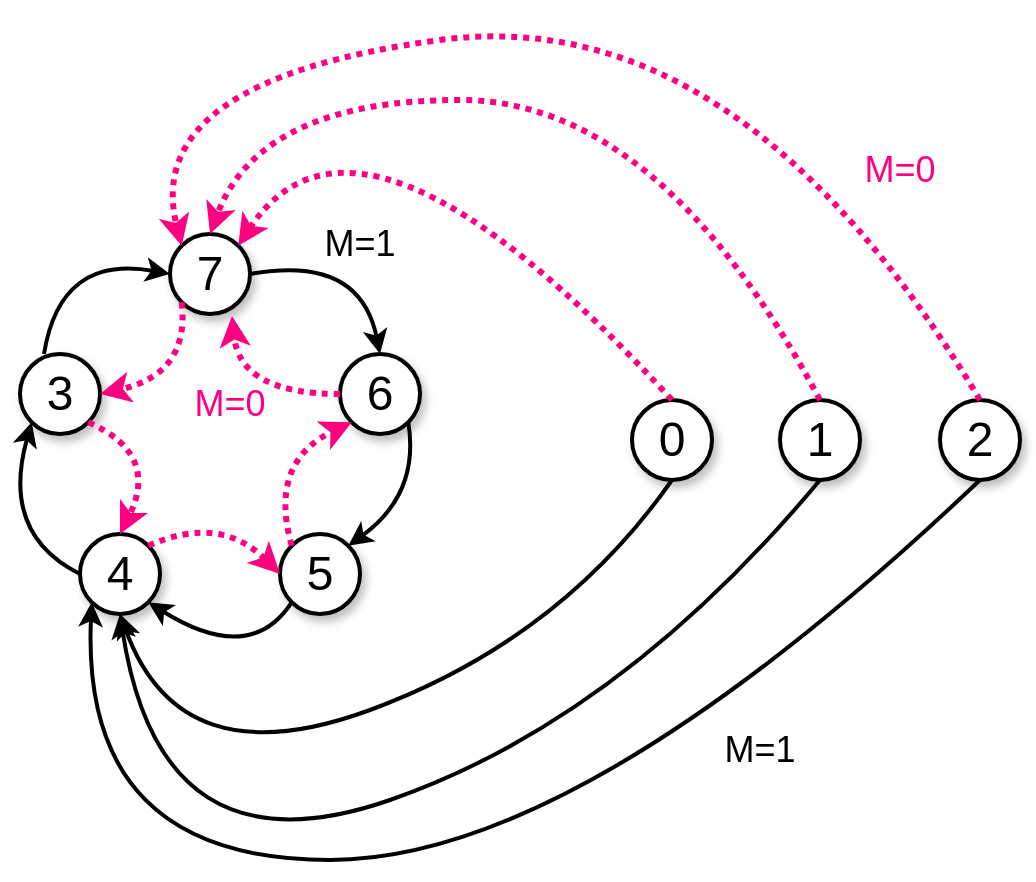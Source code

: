<mxfile version="24.4.0" type="device">
  <diagram name="Página-1" id="FojRBnNVf_GXdgkh7Eau">
    <mxGraphModel dx="1283" dy="797" grid="1" gridSize="10" guides="1" tooltips="1" connect="1" arrows="1" fold="1" page="1" pageScale="1" pageWidth="827" pageHeight="1169" math="0" shadow="0">
      <root>
        <mxCell id="0" />
        <mxCell id="1" parent="0" />
        <mxCell id="odUByXAutW_Kohl7VcKu-1" value="" style="group" vertex="1" connectable="0" parent="1">
          <mxGeometry x="90" y="60" width="510" height="440" as="geometry" />
        </mxCell>
        <mxCell id="babQZyQT34kZDh7thiEa-54" value="" style="group" parent="odUByXAutW_Kohl7VcKu-1" vertex="1" connectable="0">
          <mxGeometry y="107" width="210" height="226" as="geometry" />
        </mxCell>
        <mxCell id="babQZyQT34kZDh7thiEa-1" value="7" style="ellipse;whiteSpace=wrap;html=1;aspect=fixed;fontSize=24;textShadow=0;labelBackgroundColor=default;shadow=1;strokeWidth=2;" parent="babQZyQT34kZDh7thiEa-54" vertex="1">
          <mxGeometry x="85" y="10" width="40" height="40" as="geometry" />
        </mxCell>
        <mxCell id="babQZyQT34kZDh7thiEa-2" value="6" style="ellipse;whiteSpace=wrap;html=1;aspect=fixed;fontSize=24;textShadow=0;labelBackgroundColor=default;shadow=1;strokeWidth=2;" parent="babQZyQT34kZDh7thiEa-54" vertex="1">
          <mxGeometry x="170" y="70" width="40" height="40" as="geometry" />
        </mxCell>
        <mxCell id="babQZyQT34kZDh7thiEa-3" value="5" style="ellipse;whiteSpace=wrap;html=1;aspect=fixed;fontSize=24;textShadow=0;labelBackgroundColor=default;shadow=1;strokeWidth=2;" parent="babQZyQT34kZDh7thiEa-54" vertex="1">
          <mxGeometry x="140" y="160" width="40" height="40" as="geometry" />
        </mxCell>
        <mxCell id="babQZyQT34kZDh7thiEa-4" value="4" style="ellipse;whiteSpace=wrap;html=1;aspect=fixed;fontSize=24;textShadow=0;labelBackgroundColor=default;shadow=1;strokeWidth=2;" parent="babQZyQT34kZDh7thiEa-54" vertex="1">
          <mxGeometry x="40" y="160" width="40" height="40" as="geometry" />
        </mxCell>
        <mxCell id="babQZyQT34kZDh7thiEa-5" value="3" style="ellipse;whiteSpace=wrap;html=1;aspect=fixed;fontSize=24;textShadow=0;labelBackgroundColor=default;shadow=1;strokeWidth=2;" parent="babQZyQT34kZDh7thiEa-54" vertex="1">
          <mxGeometry x="10" y="70" width="40" height="40" as="geometry" />
        </mxCell>
        <mxCell id="babQZyQT34kZDh7thiEa-9" value="" style="endArrow=classic;html=1;rounded=0;exitX=1;exitY=0.5;exitDx=0;exitDy=0;entryX=0.5;entryY=0;entryDx=0;entryDy=0;curved=1;strokeWidth=2;" parent="babQZyQT34kZDh7thiEa-54" source="babQZyQT34kZDh7thiEa-1" target="babQZyQT34kZDh7thiEa-2" edge="1">
          <mxGeometry width="50" height="50" relative="1" as="geometry">
            <mxPoint x="180" y="280" as="sourcePoint" />
            <mxPoint x="230" y="230" as="targetPoint" />
            <Array as="points">
              <mxPoint x="180" y="20" />
            </Array>
          </mxGeometry>
        </mxCell>
        <mxCell id="babQZyQT34kZDh7thiEa-11" value="" style="endArrow=classic;html=1;rounded=0;exitX=1;exitY=1;exitDx=0;exitDy=0;entryX=1;entryY=0;entryDx=0;entryDy=0;curved=1;strokeWidth=2;" parent="babQZyQT34kZDh7thiEa-54" source="babQZyQT34kZDh7thiEa-2" target="babQZyQT34kZDh7thiEa-3" edge="1">
          <mxGeometry width="50" height="50" relative="1" as="geometry">
            <mxPoint x="210" y="150" as="sourcePoint" />
            <mxPoint x="275" y="190" as="targetPoint" />
            <Array as="points">
              <mxPoint x="210" y="140" />
            </Array>
          </mxGeometry>
        </mxCell>
        <mxCell id="babQZyQT34kZDh7thiEa-12" value="" style="endArrow=classic;html=1;rounded=0;exitX=0;exitY=1;exitDx=0;exitDy=0;entryX=1;entryY=1;entryDx=0;entryDy=0;curved=1;strokeWidth=2;" parent="babQZyQT34kZDh7thiEa-54" source="babQZyQT34kZDh7thiEa-3" target="babQZyQT34kZDh7thiEa-4" edge="1">
          <mxGeometry width="50" height="50" relative="1" as="geometry">
            <mxPoint x="119" y="190" as="sourcePoint" />
            <mxPoint x="89" y="252" as="targetPoint" />
            <Array as="points">
              <mxPoint x="125" y="226" />
            </Array>
          </mxGeometry>
        </mxCell>
        <mxCell id="babQZyQT34kZDh7thiEa-13" value="" style="endArrow=classic;html=1;rounded=0;exitX=0;exitY=0.5;exitDx=0;exitDy=0;entryX=0;entryY=1;entryDx=0;entryDy=0;curved=1;strokeWidth=2;" parent="babQZyQT34kZDh7thiEa-54" source="babQZyQT34kZDh7thiEa-4" target="babQZyQT34kZDh7thiEa-5" edge="1">
          <mxGeometry width="50" height="50" relative="1" as="geometry">
            <mxPoint x="10" y="180" as="sourcePoint" />
            <mxPoint x="-20" y="242" as="targetPoint" />
            <Array as="points">
              <mxPoint y="160" />
            </Array>
          </mxGeometry>
        </mxCell>
        <mxCell id="babQZyQT34kZDh7thiEa-15" value="" style="endArrow=classic;html=1;rounded=0;exitX=0.3;exitY=0;exitDx=0;exitDy=0;entryX=0;entryY=0.5;entryDx=0;entryDy=0;curved=1;strokeWidth=2;exitPerimeter=0;" parent="babQZyQT34kZDh7thiEa-54" source="babQZyQT34kZDh7thiEa-5" target="babQZyQT34kZDh7thiEa-1" edge="1">
          <mxGeometry width="50" height="50" relative="1" as="geometry">
            <mxPoint x="10" y="36" as="sourcePoint" />
            <mxPoint x="-14" y="-40" as="targetPoint" />
            <Array as="points">
              <mxPoint x="30" y="20" />
            </Array>
          </mxGeometry>
        </mxCell>
        <mxCell id="babQZyQT34kZDh7thiEa-16" value="" style="endArrow=classic;html=1;rounded=0;exitX=0;exitY=0.5;exitDx=0;exitDy=0;entryX=0.775;entryY=1.025;entryDx=0;entryDy=0;curved=1;strokeWidth=3;entryPerimeter=0;strokeColor=#FF0080;dashed=1;dashPattern=1 1;" parent="babQZyQT34kZDh7thiEa-54" source="babQZyQT34kZDh7thiEa-2" target="babQZyQT34kZDh7thiEa-1" edge="1">
          <mxGeometry width="50" height="50" relative="1" as="geometry">
            <mxPoint x="165" y="100" as="sourcePoint" />
            <mxPoint x="100" y="60" as="targetPoint" />
            <Array as="points">
              <mxPoint x="120" y="90" />
            </Array>
          </mxGeometry>
        </mxCell>
        <mxCell id="babQZyQT34kZDh7thiEa-17" value="" style="endArrow=classic;html=1;rounded=0;exitX=0;exitY=0;exitDx=0;exitDy=0;entryX=0;entryY=1;entryDx=0;entryDy=0;curved=1;strokeWidth=3;strokeColor=#FF0080;dashed=1;dashPattern=1 1;" parent="babQZyQT34kZDh7thiEa-54" source="babQZyQT34kZDh7thiEa-3" target="babQZyQT34kZDh7thiEa-2" edge="1">
          <mxGeometry width="50" height="50" relative="1" as="geometry">
            <mxPoint x="140" y="160" as="sourcePoint" />
            <mxPoint x="170" y="98" as="targetPoint" />
            <Array as="points">
              <mxPoint x="134" y="124" />
            </Array>
          </mxGeometry>
        </mxCell>
        <mxCell id="babQZyQT34kZDh7thiEa-18" value="" style="endArrow=classic;html=1;rounded=0;exitX=1;exitY=0;exitDx=0;exitDy=0;entryX=0;entryY=0.5;entryDx=0;entryDy=0;curved=1;strokeWidth=3;strokeColor=#FF0080;dashed=1;dashPattern=1 1;" parent="babQZyQT34kZDh7thiEa-54" source="babQZyQT34kZDh7thiEa-4" target="babQZyQT34kZDh7thiEa-3" edge="1">
          <mxGeometry width="50" height="50" relative="1" as="geometry">
            <mxPoint x="80" y="236" as="sourcePoint" />
            <mxPoint x="156" y="227" as="targetPoint" />
            <Array as="points">
              <mxPoint x="110" y="150" />
            </Array>
          </mxGeometry>
        </mxCell>
        <mxCell id="babQZyQT34kZDh7thiEa-19" value="" style="endArrow=classic;html=1;rounded=0;exitX=1;exitY=1;exitDx=0;exitDy=0;entryX=0.5;entryY=0;entryDx=0;entryDy=0;curved=1;strokeWidth=3;strokeColor=#FF0080;dashed=1;dashPattern=1 1;" parent="babQZyQT34kZDh7thiEa-54" source="babQZyQT34kZDh7thiEa-5" target="babQZyQT34kZDh7thiEa-4" edge="1">
          <mxGeometry width="50" height="50" relative="1" as="geometry">
            <mxPoint x="10" y="114" as="sourcePoint" />
            <mxPoint x="34" y="190" as="targetPoint" />
            <Array as="points">
              <mxPoint x="80" y="120" />
            </Array>
          </mxGeometry>
        </mxCell>
        <mxCell id="babQZyQT34kZDh7thiEa-20" value="" style="endArrow=classic;html=1;rounded=0;entryX=1;entryY=0.5;entryDx=0;entryDy=0;curved=1;strokeWidth=3;exitX=0;exitY=1;exitDx=0;exitDy=0;strokeColor=#FF0080;dashed=1;dashPattern=1 1;" parent="babQZyQT34kZDh7thiEa-54" source="babQZyQT34kZDh7thiEa-1" target="babQZyQT34kZDh7thiEa-5" edge="1">
          <mxGeometry width="50" height="50" relative="1" as="geometry">
            <mxPoint x="80" y="60" as="sourcePoint" />
            <mxPoint x="30" y="60" as="targetPoint" />
            <Array as="points">
              <mxPoint x="95" y="80" />
            </Array>
          </mxGeometry>
        </mxCell>
        <mxCell id="babQZyQT34kZDh7thiEa-51" value="M=1" style="text;html=1;align=center;verticalAlign=middle;whiteSpace=wrap;rounded=0;fontSize=18;" parent="babQZyQT34kZDh7thiEa-54" vertex="1">
          <mxGeometry x="150" width="60" height="30" as="geometry" />
        </mxCell>
        <mxCell id="babQZyQT34kZDh7thiEa-52" value="M=0" style="text;html=1;align=center;verticalAlign=middle;whiteSpace=wrap;rounded=0;fontSize=18;fontColor=#FF0080;" parent="babQZyQT34kZDh7thiEa-54" vertex="1">
          <mxGeometry x="85" y="80" width="60" height="30" as="geometry" />
        </mxCell>
        <mxCell id="babQZyQT34kZDh7thiEa-21" value="0" style="ellipse;whiteSpace=wrap;html=1;aspect=fixed;fontSize=24;textShadow=0;labelBackgroundColor=default;shadow=1;strokeWidth=2;" parent="odUByXAutW_Kohl7VcKu-1" vertex="1">
          <mxGeometry x="316" y="200" width="40" height="40" as="geometry" />
        </mxCell>
        <mxCell id="babQZyQT34kZDh7thiEa-22" value="" style="endArrow=classic;html=1;rounded=0;exitX=0.5;exitY=1;exitDx=0;exitDy=0;curved=1;strokeWidth=2;entryX=0.5;entryY=1;entryDx=0;entryDy=0;" parent="odUByXAutW_Kohl7VcKu-1" source="babQZyQT34kZDh7thiEa-21" edge="1" target="babQZyQT34kZDh7thiEa-4">
          <mxGeometry width="50" height="50" relative="1" as="geometry">
            <mxPoint x="376" y="210" as="sourcePoint" />
            <mxPoint x="250" y="340" as="targetPoint" />
            <Array as="points">
              <mxPoint x="280" y="320" />
              <mxPoint x="90" y="390" />
            </Array>
          </mxGeometry>
        </mxCell>
        <mxCell id="babQZyQT34kZDh7thiEa-23" value="" style="endArrow=classic;html=1;rounded=0;exitX=0.5;exitY=0;exitDx=0;exitDy=0;curved=1;strokeWidth=3;strokeColor=#FF0080;dashed=1;dashPattern=1 1;entryX=1;entryY=0;entryDx=0;entryDy=0;" parent="odUByXAutW_Kohl7VcKu-1" edge="1" target="babQZyQT34kZDh7thiEa-1" source="babQZyQT34kZDh7thiEa-21">
          <mxGeometry width="50" height="50" relative="1" as="geometry">
            <mxPoint x="316" y="240" as="sourcePoint" />
            <mxPoint x="256" y="240" as="targetPoint" />
            <Array as="points">
              <mxPoint x="180" y="30" />
            </Array>
          </mxGeometry>
        </mxCell>
        <mxCell id="babQZyQT34kZDh7thiEa-29" value="M=1" style="text;html=1;align=center;verticalAlign=middle;whiteSpace=wrap;rounded=0;fontSize=18;" parent="odUByXAutW_Kohl7VcKu-1" vertex="1">
          <mxGeometry x="350" y="360" width="60" height="30" as="geometry" />
        </mxCell>
        <mxCell id="babQZyQT34kZDh7thiEa-30" value="M=0" style="text;html=1;align=center;verticalAlign=middle;whiteSpace=wrap;rounded=0;fontSize=18;fontColor=#FF0080;" parent="odUByXAutW_Kohl7VcKu-1" vertex="1">
          <mxGeometry x="420" y="70" width="60" height="30" as="geometry" />
        </mxCell>
        <mxCell id="babQZyQT34kZDh7thiEa-36" value="1" style="ellipse;whiteSpace=wrap;html=1;aspect=fixed;fontSize=24;textShadow=0;labelBackgroundColor=default;shadow=1;strokeWidth=2;" parent="odUByXAutW_Kohl7VcKu-1" vertex="1">
          <mxGeometry x="390" y="200" width="40" height="40" as="geometry" />
        </mxCell>
        <mxCell id="babQZyQT34kZDh7thiEa-37" value="" style="endArrow=classic;html=1;rounded=0;exitX=0.5;exitY=1;exitDx=0;exitDy=0;curved=1;strokeWidth=2;entryX=0.5;entryY=1;entryDx=0;entryDy=0;" parent="odUByXAutW_Kohl7VcKu-1" source="babQZyQT34kZDh7thiEa-36" edge="1" target="babQZyQT34kZDh7thiEa-4">
          <mxGeometry width="50" height="50" relative="1" as="geometry">
            <mxPoint x="516" y="360" as="sourcePoint" />
            <mxPoint x="270" y="180" as="targetPoint" />
            <Array as="points">
              <mxPoint x="310" y="360" />
              <mxPoint x="80" y="440" />
            </Array>
          </mxGeometry>
        </mxCell>
        <mxCell id="babQZyQT34kZDh7thiEa-38" value="" style="endArrow=classic;html=1;rounded=0;exitX=0.5;exitY=0;exitDx=0;exitDy=0;curved=1;strokeWidth=3;strokeColor=#FF0080;dashed=1;dashPattern=1 1;entryX=0.5;entryY=0;entryDx=0;entryDy=0;" parent="odUByXAutW_Kohl7VcKu-1" edge="1" target="babQZyQT34kZDh7thiEa-1" source="babQZyQT34kZDh7thiEa-36">
          <mxGeometry width="50" height="50" relative="1" as="geometry">
            <mxPoint x="456" y="160" as="sourcePoint" />
            <mxPoint x="350" y="260" as="targetPoint" />
            <Array as="points">
              <mxPoint x="330" y="50" />
              <mxPoint x="130" y="50" />
            </Array>
          </mxGeometry>
        </mxCell>
        <mxCell id="babQZyQT34kZDh7thiEa-44" value="2" style="ellipse;whiteSpace=wrap;html=1;aspect=fixed;fontSize=24;textShadow=0;labelBackgroundColor=default;shadow=1;strokeWidth=2;" parent="odUByXAutW_Kohl7VcKu-1" vertex="1">
          <mxGeometry x="470" y="200" width="40" height="40" as="geometry" />
        </mxCell>
        <mxCell id="babQZyQT34kZDh7thiEa-45" value="" style="endArrow=classic;html=1;rounded=0;exitX=0.5;exitY=1;exitDx=0;exitDy=0;curved=1;strokeWidth=2;entryX=0;entryY=1;entryDx=0;entryDy=0;" parent="odUByXAutW_Kohl7VcKu-1" source="babQZyQT34kZDh7thiEa-44" edge="1" target="babQZyQT34kZDh7thiEa-4">
          <mxGeometry width="50" height="50" relative="1" as="geometry">
            <mxPoint x="616" y="200" as="sourcePoint" />
            <mxPoint x="300" y="440" as="targetPoint" />
            <Array as="points">
              <mxPoint x="290" y="430" />
              <mxPoint x="40" y="430" />
            </Array>
          </mxGeometry>
        </mxCell>
        <mxCell id="babQZyQT34kZDh7thiEa-46" value="" style="endArrow=classic;html=1;rounded=0;exitX=0.5;exitY=0;exitDx=0;exitDy=0;curved=1;strokeWidth=3;strokeColor=#FF0080;dashed=1;dashPattern=1 1;entryX=0;entryY=0;entryDx=0;entryDy=0;" parent="odUByXAutW_Kohl7VcKu-1" edge="1" target="babQZyQT34kZDh7thiEa-1" source="babQZyQT34kZDh7thiEa-44">
          <mxGeometry width="50" height="50" relative="1" as="geometry">
            <mxPoint x="486" y="80" as="sourcePoint" />
            <mxPoint x="390" y="80" as="targetPoint" />
            <Array as="points">
              <mxPoint x="370" />
              <mxPoint x="70" y="40" />
            </Array>
          </mxGeometry>
        </mxCell>
      </root>
    </mxGraphModel>
  </diagram>
</mxfile>
